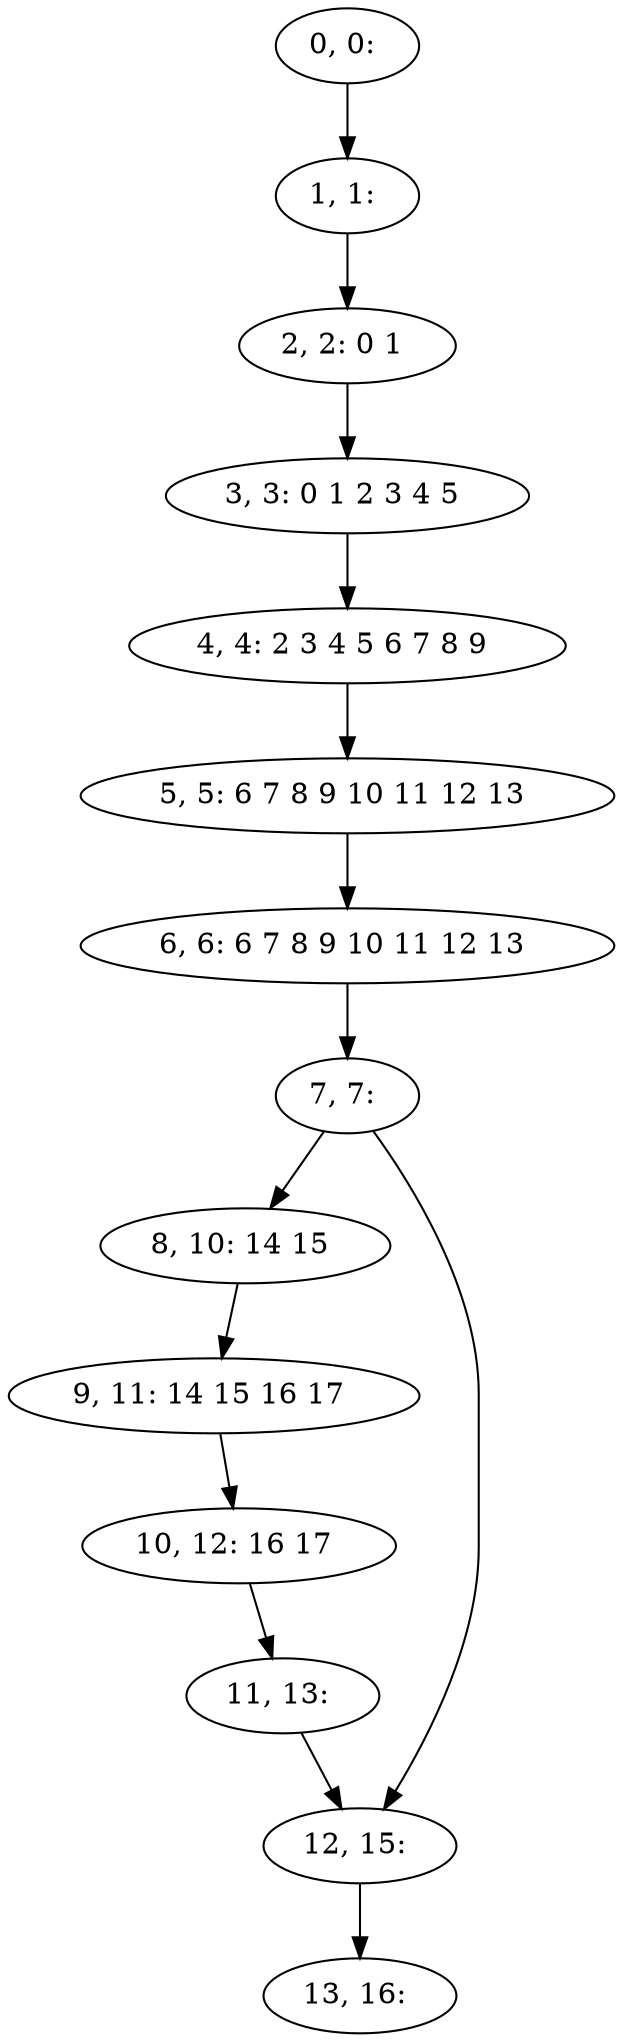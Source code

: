 digraph G {
0[label="0, 0: "];
1[label="1, 1: "];
2[label="2, 2: 0 1 "];
3[label="3, 3: 0 1 2 3 4 5 "];
4[label="4, 4: 2 3 4 5 6 7 8 9 "];
5[label="5, 5: 6 7 8 9 10 11 12 13 "];
6[label="6, 6: 6 7 8 9 10 11 12 13 "];
7[label="7, 7: "];
8[label="8, 10: 14 15 "];
9[label="9, 11: 14 15 16 17 "];
10[label="10, 12: 16 17 "];
11[label="11, 13: "];
12[label="12, 15: "];
13[label="13, 16: "];
0->1 ;
1->2 ;
2->3 ;
3->4 ;
4->5 ;
5->6 ;
6->7 ;
7->8 ;
7->12 ;
8->9 ;
9->10 ;
10->11 ;
11->12 ;
12->13 ;
}
